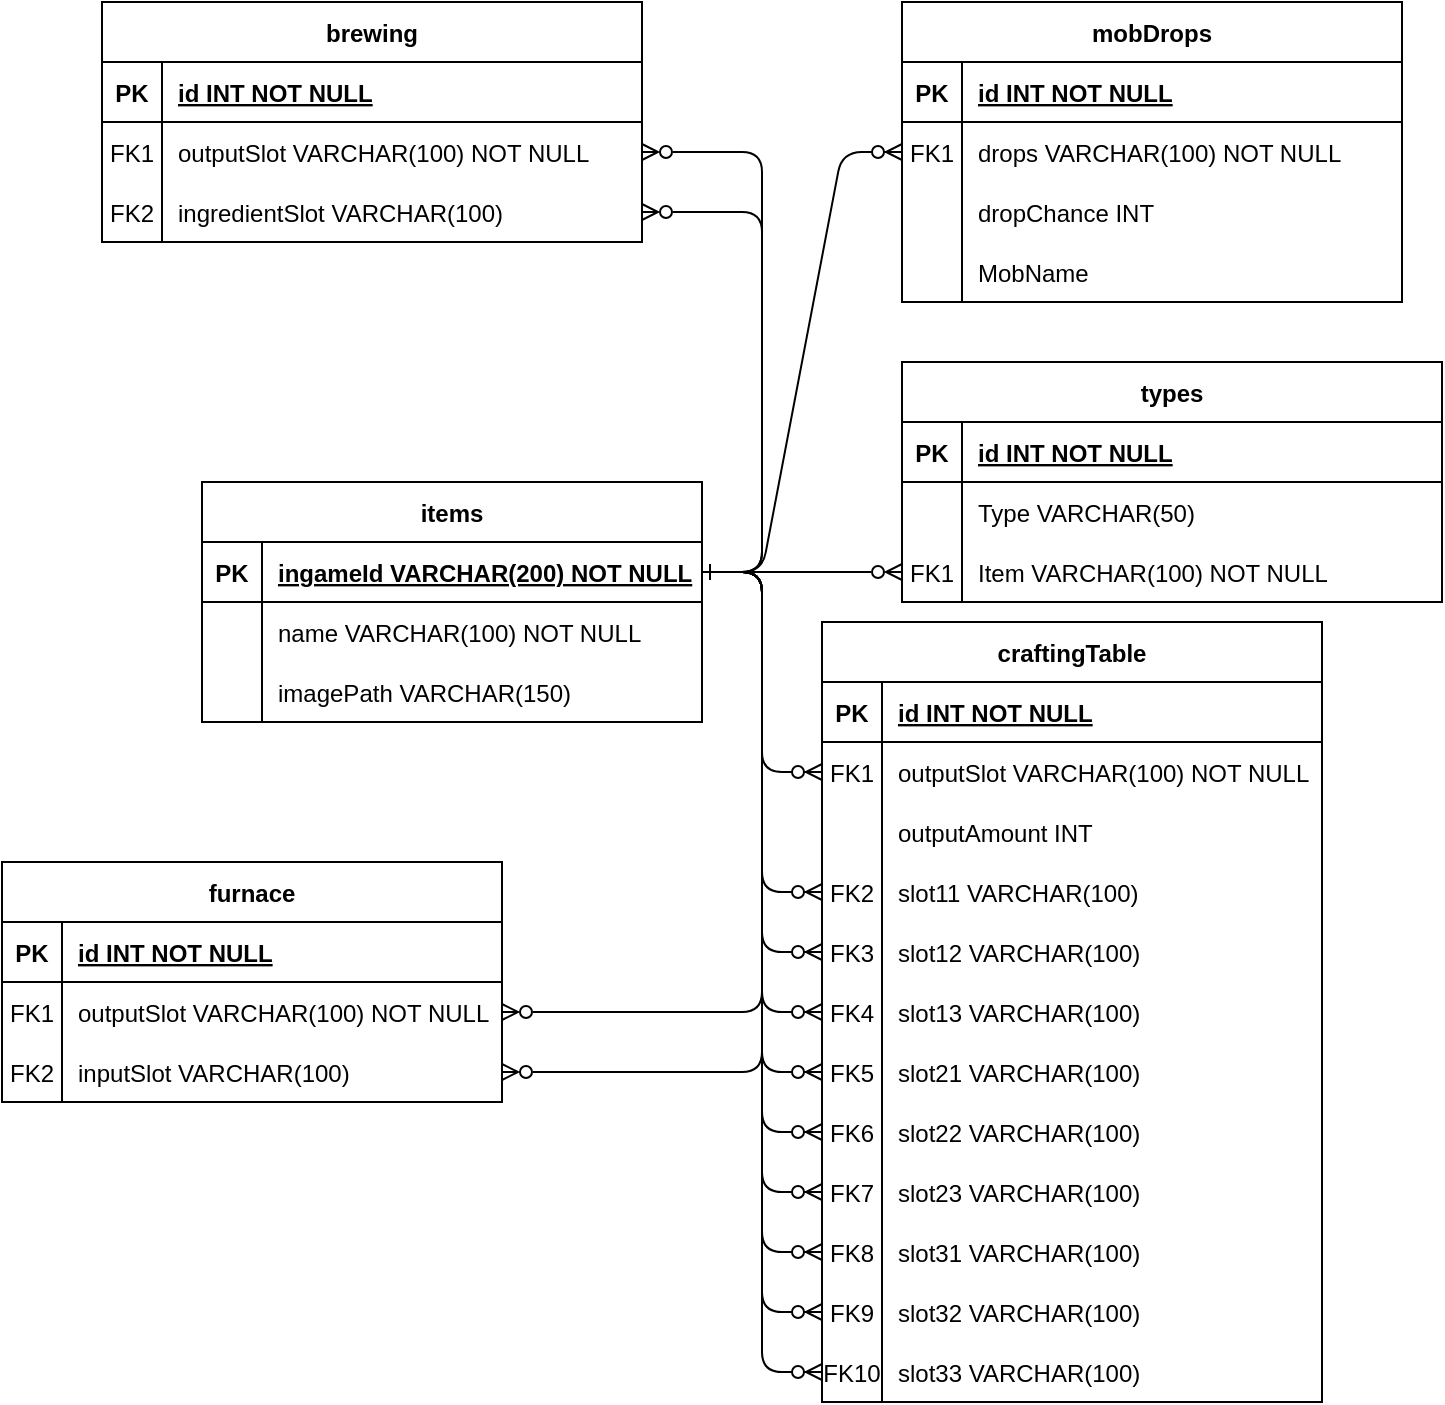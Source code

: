 <mxfile version="20.7.4" type="device"><diagram id="R2lEEEUBdFMjLlhIrx00" name="Page-1"><mxGraphModel dx="1036" dy="614" grid="1" gridSize="10" guides="1" tooltips="1" connect="1" arrows="1" fold="1" page="1" pageScale="1" pageWidth="827" pageHeight="1169" math="0" shadow="0" extFonts="Permanent Marker^https://fonts.googleapis.com/css?family=Permanent+Marker"><root><mxCell id="0"/><mxCell id="1" parent="0"/><mxCell id="C-vyLk0tnHw3VtMMgP7b-1" value="" style="edgeStyle=entityRelationEdgeStyle;endArrow=ERzeroToMany;startArrow=ERone;endFill=1;startFill=0;" parent="1" source="C-vyLk0tnHw3VtMMgP7b-24" target="C-vyLk0tnHw3VtMMgP7b-6" edge="1"><mxGeometry width="100" height="100" relative="1" as="geometry"><mxPoint x="340" y="720" as="sourcePoint"/><mxPoint x="440" y="620" as="targetPoint"/></mxGeometry></mxCell><mxCell id="C-vyLk0tnHw3VtMMgP7b-2" value="mobDrops" style="shape=table;startSize=30;container=1;collapsible=1;childLayout=tableLayout;fixedRows=1;rowLines=0;fontStyle=1;align=center;resizeLast=1;" parent="1" vertex="1"><mxGeometry x="480" y="10" width="250" height="150" as="geometry"><mxRectangle x="480" y="130" width="70" height="30" as="alternateBounds"/></mxGeometry></mxCell><mxCell id="C-vyLk0tnHw3VtMMgP7b-3" value="" style="shape=partialRectangle;collapsible=0;dropTarget=0;pointerEvents=0;fillColor=none;points=[[0,0.5],[1,0.5]];portConstraint=eastwest;top=0;left=0;right=0;bottom=1;" parent="C-vyLk0tnHw3VtMMgP7b-2" vertex="1"><mxGeometry y="30" width="250" height="30" as="geometry"/></mxCell><mxCell id="C-vyLk0tnHw3VtMMgP7b-4" value="PK" style="shape=partialRectangle;overflow=hidden;connectable=0;fillColor=none;top=0;left=0;bottom=0;right=0;fontStyle=1;" parent="C-vyLk0tnHw3VtMMgP7b-3" vertex="1"><mxGeometry width="30" height="30" as="geometry"><mxRectangle width="30" height="30" as="alternateBounds"/></mxGeometry></mxCell><mxCell id="C-vyLk0tnHw3VtMMgP7b-5" value="id INT NOT NULL" style="shape=partialRectangle;overflow=hidden;connectable=0;fillColor=none;top=0;left=0;bottom=0;right=0;align=left;spacingLeft=6;fontStyle=5;" parent="C-vyLk0tnHw3VtMMgP7b-3" vertex="1"><mxGeometry x="30" width="220" height="30" as="geometry"><mxRectangle width="220" height="30" as="alternateBounds"/></mxGeometry></mxCell><mxCell id="C-vyLk0tnHw3VtMMgP7b-6" value="" style="shape=partialRectangle;collapsible=0;dropTarget=0;pointerEvents=0;fillColor=none;points=[[0,0.5],[1,0.5]];portConstraint=eastwest;top=0;left=0;right=0;bottom=0;" parent="C-vyLk0tnHw3VtMMgP7b-2" vertex="1"><mxGeometry y="60" width="250" height="30" as="geometry"/></mxCell><mxCell id="C-vyLk0tnHw3VtMMgP7b-7" value="FK1" style="shape=partialRectangle;overflow=hidden;connectable=0;fillColor=none;top=0;left=0;bottom=0;right=0;" parent="C-vyLk0tnHw3VtMMgP7b-6" vertex="1"><mxGeometry width="30" height="30" as="geometry"><mxRectangle width="30" height="30" as="alternateBounds"/></mxGeometry></mxCell><mxCell id="C-vyLk0tnHw3VtMMgP7b-8" value="drops VARCHAR(100) NOT NULL" style="shape=partialRectangle;overflow=hidden;connectable=0;fillColor=none;top=0;left=0;bottom=0;right=0;align=left;spacingLeft=6;" parent="C-vyLk0tnHw3VtMMgP7b-6" vertex="1"><mxGeometry x="30" width="220" height="30" as="geometry"><mxRectangle width="220" height="30" as="alternateBounds"/></mxGeometry></mxCell><mxCell id="C-vyLk0tnHw3VtMMgP7b-9" value="" style="shape=partialRectangle;collapsible=0;dropTarget=0;pointerEvents=0;fillColor=none;points=[[0,0.5],[1,0.5]];portConstraint=eastwest;top=0;left=0;right=0;bottom=0;" parent="C-vyLk0tnHw3VtMMgP7b-2" vertex="1"><mxGeometry y="90" width="250" height="30" as="geometry"/></mxCell><mxCell id="C-vyLk0tnHw3VtMMgP7b-10" value="" style="shape=partialRectangle;overflow=hidden;connectable=0;fillColor=none;top=0;left=0;bottom=0;right=0;" parent="C-vyLk0tnHw3VtMMgP7b-9" vertex="1"><mxGeometry width="30" height="30" as="geometry"><mxRectangle width="30" height="30" as="alternateBounds"/></mxGeometry></mxCell><mxCell id="C-vyLk0tnHw3VtMMgP7b-11" value="dropChance INT" style="shape=partialRectangle;overflow=hidden;connectable=0;fillColor=none;top=0;left=0;bottom=0;right=0;align=left;spacingLeft=6;" parent="C-vyLk0tnHw3VtMMgP7b-9" vertex="1"><mxGeometry x="30" width="220" height="30" as="geometry"><mxRectangle width="220" height="30" as="alternateBounds"/></mxGeometry></mxCell><mxCell id="uuGzcU7J1yqHMtD8dlrd-27" style="shape=partialRectangle;collapsible=0;dropTarget=0;pointerEvents=0;fillColor=none;points=[[0,0.5],[1,0.5]];portConstraint=eastwest;top=0;left=0;right=0;bottom=0;" parent="C-vyLk0tnHw3VtMMgP7b-2" vertex="1"><mxGeometry y="120" width="250" height="30" as="geometry"/></mxCell><mxCell id="uuGzcU7J1yqHMtD8dlrd-28" value="" style="shape=partialRectangle;overflow=hidden;connectable=0;fillColor=none;top=0;left=0;bottom=0;right=0;" parent="uuGzcU7J1yqHMtD8dlrd-27" vertex="1"><mxGeometry width="30" height="30" as="geometry"><mxRectangle width="30" height="30" as="alternateBounds"/></mxGeometry></mxCell><mxCell id="uuGzcU7J1yqHMtD8dlrd-29" value="MobName" style="shape=partialRectangle;overflow=hidden;connectable=0;fillColor=none;top=0;left=0;bottom=0;right=0;align=left;spacingLeft=6;" parent="uuGzcU7J1yqHMtD8dlrd-27" vertex="1"><mxGeometry x="30" width="220" height="30" as="geometry"><mxRectangle width="220" height="30" as="alternateBounds"/></mxGeometry></mxCell><mxCell id="C-vyLk0tnHw3VtMMgP7b-13" value="craftingTable" style="shape=table;startSize=30;container=1;collapsible=1;childLayout=tableLayout;fixedRows=1;rowLines=0;fontStyle=1;align=center;resizeLast=1;" parent="1" vertex="1"><mxGeometry x="440" y="320" width="250" height="390" as="geometry"/></mxCell><mxCell id="C-vyLk0tnHw3VtMMgP7b-14" value="" style="shape=partialRectangle;collapsible=0;dropTarget=0;pointerEvents=0;fillColor=none;points=[[0,0.5],[1,0.5]];portConstraint=eastwest;top=0;left=0;right=0;bottom=1;" parent="C-vyLk0tnHw3VtMMgP7b-13" vertex="1"><mxGeometry y="30" width="250" height="30" as="geometry"/></mxCell><mxCell id="C-vyLk0tnHw3VtMMgP7b-15" value="PK" style="shape=partialRectangle;overflow=hidden;connectable=0;fillColor=none;top=0;left=0;bottom=0;right=0;fontStyle=1;" parent="C-vyLk0tnHw3VtMMgP7b-14" vertex="1"><mxGeometry width="30" height="30" as="geometry"><mxRectangle width="30" height="30" as="alternateBounds"/></mxGeometry></mxCell><mxCell id="C-vyLk0tnHw3VtMMgP7b-16" value="id INT NOT NULL" style="shape=partialRectangle;overflow=hidden;connectable=0;fillColor=none;top=0;left=0;bottom=0;right=0;align=left;spacingLeft=6;fontStyle=5;" parent="C-vyLk0tnHw3VtMMgP7b-14" vertex="1"><mxGeometry x="30" width="220" height="30" as="geometry"><mxRectangle width="220" height="30" as="alternateBounds"/></mxGeometry></mxCell><mxCell id="C-vyLk0tnHw3VtMMgP7b-17" value="" style="shape=partialRectangle;collapsible=0;dropTarget=0;pointerEvents=0;fillColor=none;points=[[0,0.5],[1,0.5]];portConstraint=eastwest;top=0;left=0;right=0;bottom=0;" parent="C-vyLk0tnHw3VtMMgP7b-13" vertex="1"><mxGeometry y="60" width="250" height="30" as="geometry"/></mxCell><mxCell id="C-vyLk0tnHw3VtMMgP7b-18" value="FK1" style="shape=partialRectangle;overflow=hidden;connectable=0;fillColor=none;top=0;left=0;bottom=0;right=0;" parent="C-vyLk0tnHw3VtMMgP7b-17" vertex="1"><mxGeometry width="30" height="30" as="geometry"><mxRectangle width="30" height="30" as="alternateBounds"/></mxGeometry></mxCell><mxCell id="C-vyLk0tnHw3VtMMgP7b-19" value="outputSlot VARCHAR(100) NOT NULL" style="shape=partialRectangle;overflow=hidden;connectable=0;fillColor=none;top=0;left=0;bottom=0;right=0;align=left;spacingLeft=6;" parent="C-vyLk0tnHw3VtMMgP7b-17" vertex="1"><mxGeometry x="30" width="220" height="30" as="geometry"><mxRectangle width="220" height="30" as="alternateBounds"/></mxGeometry></mxCell><mxCell id="C-vyLk0tnHw3VtMMgP7b-20" value="" style="shape=partialRectangle;collapsible=0;dropTarget=0;pointerEvents=0;fillColor=none;points=[[0,0.5],[1,0.5]];portConstraint=eastwest;top=0;left=0;right=0;bottom=0;" parent="C-vyLk0tnHw3VtMMgP7b-13" vertex="1"><mxGeometry y="90" width="250" height="30" as="geometry"/></mxCell><mxCell id="C-vyLk0tnHw3VtMMgP7b-21" value="" style="shape=partialRectangle;overflow=hidden;connectable=0;fillColor=none;top=0;left=0;bottom=0;right=0;" parent="C-vyLk0tnHw3VtMMgP7b-20" vertex="1"><mxGeometry width="30" height="30" as="geometry"><mxRectangle width="30" height="30" as="alternateBounds"/></mxGeometry></mxCell><mxCell id="C-vyLk0tnHw3VtMMgP7b-22" value="outputAmount INT" style="shape=partialRectangle;overflow=hidden;connectable=0;fillColor=none;top=0;left=0;bottom=0;right=0;align=left;spacingLeft=6;" parent="C-vyLk0tnHw3VtMMgP7b-20" vertex="1"><mxGeometry x="30" width="220" height="30" as="geometry"><mxRectangle width="220" height="30" as="alternateBounds"/></mxGeometry></mxCell><mxCell id="uuGzcU7J1yqHMtD8dlrd-58" style="shape=partialRectangle;collapsible=0;dropTarget=0;pointerEvents=0;fillColor=none;points=[[0,0.5],[1,0.5]];portConstraint=eastwest;top=0;left=0;right=0;bottom=0;" parent="C-vyLk0tnHw3VtMMgP7b-13" vertex="1"><mxGeometry y="120" width="250" height="30" as="geometry"/></mxCell><mxCell id="uuGzcU7J1yqHMtD8dlrd-59" value="FK2" style="shape=partialRectangle;overflow=hidden;connectable=0;fillColor=none;top=0;left=0;bottom=0;right=0;" parent="uuGzcU7J1yqHMtD8dlrd-58" vertex="1"><mxGeometry width="30" height="30" as="geometry"><mxRectangle width="30" height="30" as="alternateBounds"/></mxGeometry></mxCell><mxCell id="uuGzcU7J1yqHMtD8dlrd-60" value="slot11 VARCHAR(100)" style="shape=partialRectangle;overflow=hidden;connectable=0;fillColor=none;top=0;left=0;bottom=0;right=0;align=left;spacingLeft=6;" parent="uuGzcU7J1yqHMtD8dlrd-58" vertex="1"><mxGeometry x="30" width="220" height="30" as="geometry"><mxRectangle width="220" height="30" as="alternateBounds"/></mxGeometry></mxCell><mxCell id="uuGzcU7J1yqHMtD8dlrd-55" style="shape=partialRectangle;collapsible=0;dropTarget=0;pointerEvents=0;fillColor=none;points=[[0,0.5],[1,0.5]];portConstraint=eastwest;top=0;left=0;right=0;bottom=0;" parent="C-vyLk0tnHw3VtMMgP7b-13" vertex="1"><mxGeometry y="150" width="250" height="30" as="geometry"/></mxCell><mxCell id="uuGzcU7J1yqHMtD8dlrd-56" value="FK3" style="shape=partialRectangle;overflow=hidden;connectable=0;fillColor=none;top=0;left=0;bottom=0;right=0;" parent="uuGzcU7J1yqHMtD8dlrd-55" vertex="1"><mxGeometry width="30" height="30" as="geometry"><mxRectangle width="30" height="30" as="alternateBounds"/></mxGeometry></mxCell><mxCell id="uuGzcU7J1yqHMtD8dlrd-57" value="slot12 VARCHAR(100)" style="shape=partialRectangle;overflow=hidden;connectable=0;fillColor=none;top=0;left=0;bottom=0;right=0;align=left;spacingLeft=6;" parent="uuGzcU7J1yqHMtD8dlrd-55" vertex="1"><mxGeometry x="30" width="220" height="30" as="geometry"><mxRectangle width="220" height="30" as="alternateBounds"/></mxGeometry></mxCell><mxCell id="uuGzcU7J1yqHMtD8dlrd-52" style="shape=partialRectangle;collapsible=0;dropTarget=0;pointerEvents=0;fillColor=none;points=[[0,0.5],[1,0.5]];portConstraint=eastwest;top=0;left=0;right=0;bottom=0;" parent="C-vyLk0tnHw3VtMMgP7b-13" vertex="1"><mxGeometry y="180" width="250" height="30" as="geometry"/></mxCell><mxCell id="uuGzcU7J1yqHMtD8dlrd-53" value="FK4" style="shape=partialRectangle;overflow=hidden;connectable=0;fillColor=none;top=0;left=0;bottom=0;right=0;" parent="uuGzcU7J1yqHMtD8dlrd-52" vertex="1"><mxGeometry width="30" height="30" as="geometry"><mxRectangle width="30" height="30" as="alternateBounds"/></mxGeometry></mxCell><mxCell id="uuGzcU7J1yqHMtD8dlrd-54" value="slot13 VARCHAR(100)" style="shape=partialRectangle;overflow=hidden;connectable=0;fillColor=none;top=0;left=0;bottom=0;right=0;align=left;spacingLeft=6;" parent="uuGzcU7J1yqHMtD8dlrd-52" vertex="1"><mxGeometry x="30" width="220" height="30" as="geometry"><mxRectangle width="220" height="30" as="alternateBounds"/></mxGeometry></mxCell><mxCell id="uuGzcU7J1yqHMtD8dlrd-49" style="shape=partialRectangle;collapsible=0;dropTarget=0;pointerEvents=0;fillColor=none;points=[[0,0.5],[1,0.5]];portConstraint=eastwest;top=0;left=0;right=0;bottom=0;" parent="C-vyLk0tnHw3VtMMgP7b-13" vertex="1"><mxGeometry y="210" width="250" height="30" as="geometry"/></mxCell><mxCell id="uuGzcU7J1yqHMtD8dlrd-50" value="FK5" style="shape=partialRectangle;overflow=hidden;connectable=0;fillColor=none;top=0;left=0;bottom=0;right=0;" parent="uuGzcU7J1yqHMtD8dlrd-49" vertex="1"><mxGeometry width="30" height="30" as="geometry"><mxRectangle width="30" height="30" as="alternateBounds"/></mxGeometry></mxCell><mxCell id="uuGzcU7J1yqHMtD8dlrd-51" value="slot21 VARCHAR(100)" style="shape=partialRectangle;overflow=hidden;connectable=0;fillColor=none;top=0;left=0;bottom=0;right=0;align=left;spacingLeft=6;" parent="uuGzcU7J1yqHMtD8dlrd-49" vertex="1"><mxGeometry x="30" width="220" height="30" as="geometry"><mxRectangle width="220" height="30" as="alternateBounds"/></mxGeometry></mxCell><mxCell id="uuGzcU7J1yqHMtD8dlrd-46" style="shape=partialRectangle;collapsible=0;dropTarget=0;pointerEvents=0;fillColor=none;points=[[0,0.5],[1,0.5]];portConstraint=eastwest;top=0;left=0;right=0;bottom=0;" parent="C-vyLk0tnHw3VtMMgP7b-13" vertex="1"><mxGeometry y="240" width="250" height="30" as="geometry"/></mxCell><mxCell id="uuGzcU7J1yqHMtD8dlrd-47" value="FK6" style="shape=partialRectangle;overflow=hidden;connectable=0;fillColor=none;top=0;left=0;bottom=0;right=0;" parent="uuGzcU7J1yqHMtD8dlrd-46" vertex="1"><mxGeometry width="30" height="30" as="geometry"><mxRectangle width="30" height="30" as="alternateBounds"/></mxGeometry></mxCell><mxCell id="uuGzcU7J1yqHMtD8dlrd-48" value="slot22 VARCHAR(100)" style="shape=partialRectangle;overflow=hidden;connectable=0;fillColor=none;top=0;left=0;bottom=0;right=0;align=left;spacingLeft=6;" parent="uuGzcU7J1yqHMtD8dlrd-46" vertex="1"><mxGeometry x="30" width="220" height="30" as="geometry"><mxRectangle width="220" height="30" as="alternateBounds"/></mxGeometry></mxCell><mxCell id="uuGzcU7J1yqHMtD8dlrd-43" style="shape=partialRectangle;collapsible=0;dropTarget=0;pointerEvents=0;fillColor=none;points=[[0,0.5],[1,0.5]];portConstraint=eastwest;top=0;left=0;right=0;bottom=0;" parent="C-vyLk0tnHw3VtMMgP7b-13" vertex="1"><mxGeometry y="270" width="250" height="30" as="geometry"/></mxCell><mxCell id="uuGzcU7J1yqHMtD8dlrd-44" value="FK7" style="shape=partialRectangle;overflow=hidden;connectable=0;fillColor=none;top=0;left=0;bottom=0;right=0;" parent="uuGzcU7J1yqHMtD8dlrd-43" vertex="1"><mxGeometry width="30" height="30" as="geometry"><mxRectangle width="30" height="30" as="alternateBounds"/></mxGeometry></mxCell><mxCell id="uuGzcU7J1yqHMtD8dlrd-45" value="slot23 VARCHAR(100)" style="shape=partialRectangle;overflow=hidden;connectable=0;fillColor=none;top=0;left=0;bottom=0;right=0;align=left;spacingLeft=6;" parent="uuGzcU7J1yqHMtD8dlrd-43" vertex="1"><mxGeometry x="30" width="220" height="30" as="geometry"><mxRectangle width="220" height="30" as="alternateBounds"/></mxGeometry></mxCell><mxCell id="uuGzcU7J1yqHMtD8dlrd-40" style="shape=partialRectangle;collapsible=0;dropTarget=0;pointerEvents=0;fillColor=none;points=[[0,0.5],[1,0.5]];portConstraint=eastwest;top=0;left=0;right=0;bottom=0;" parent="C-vyLk0tnHw3VtMMgP7b-13" vertex="1"><mxGeometry y="300" width="250" height="30" as="geometry"/></mxCell><mxCell id="uuGzcU7J1yqHMtD8dlrd-41" value="FK8" style="shape=partialRectangle;overflow=hidden;connectable=0;fillColor=none;top=0;left=0;bottom=0;right=0;" parent="uuGzcU7J1yqHMtD8dlrd-40" vertex="1"><mxGeometry width="30" height="30" as="geometry"><mxRectangle width="30" height="30" as="alternateBounds"/></mxGeometry></mxCell><mxCell id="uuGzcU7J1yqHMtD8dlrd-42" value="slot31 VARCHAR(100)" style="shape=partialRectangle;overflow=hidden;connectable=0;fillColor=none;top=0;left=0;bottom=0;right=0;align=left;spacingLeft=6;" parent="uuGzcU7J1yqHMtD8dlrd-40" vertex="1"><mxGeometry x="30" width="220" height="30" as="geometry"><mxRectangle width="220" height="30" as="alternateBounds"/></mxGeometry></mxCell><mxCell id="uuGzcU7J1yqHMtD8dlrd-37" style="shape=partialRectangle;collapsible=0;dropTarget=0;pointerEvents=0;fillColor=none;points=[[0,0.5],[1,0.5]];portConstraint=eastwest;top=0;left=0;right=0;bottom=0;" parent="C-vyLk0tnHw3VtMMgP7b-13" vertex="1"><mxGeometry y="330" width="250" height="30" as="geometry"/></mxCell><mxCell id="uuGzcU7J1yqHMtD8dlrd-38" value="FK9" style="shape=partialRectangle;overflow=hidden;connectable=0;fillColor=none;top=0;left=0;bottom=0;right=0;" parent="uuGzcU7J1yqHMtD8dlrd-37" vertex="1"><mxGeometry width="30" height="30" as="geometry"><mxRectangle width="30" height="30" as="alternateBounds"/></mxGeometry></mxCell><mxCell id="uuGzcU7J1yqHMtD8dlrd-39" value="slot32 VARCHAR(100)" style="shape=partialRectangle;overflow=hidden;connectable=0;fillColor=none;top=0;left=0;bottom=0;right=0;align=left;spacingLeft=6;" parent="uuGzcU7J1yqHMtD8dlrd-37" vertex="1"><mxGeometry x="30" width="220" height="30" as="geometry"><mxRectangle width="220" height="30" as="alternateBounds"/></mxGeometry></mxCell><mxCell id="uuGzcU7J1yqHMtD8dlrd-34" style="shape=partialRectangle;collapsible=0;dropTarget=0;pointerEvents=0;fillColor=none;points=[[0,0.5],[1,0.5]];portConstraint=eastwest;top=0;left=0;right=0;bottom=0;" parent="C-vyLk0tnHw3VtMMgP7b-13" vertex="1"><mxGeometry y="360" width="250" height="30" as="geometry"/></mxCell><mxCell id="uuGzcU7J1yqHMtD8dlrd-35" value="FK10" style="shape=partialRectangle;overflow=hidden;connectable=0;fillColor=none;top=0;left=0;bottom=0;right=0;" parent="uuGzcU7J1yqHMtD8dlrd-34" vertex="1"><mxGeometry width="30" height="30" as="geometry"><mxRectangle width="30" height="30" as="alternateBounds"/></mxGeometry></mxCell><mxCell id="uuGzcU7J1yqHMtD8dlrd-36" value="slot33 VARCHAR(100)" style="shape=partialRectangle;overflow=hidden;connectable=0;fillColor=none;top=0;left=0;bottom=0;right=0;align=left;spacingLeft=6;" parent="uuGzcU7J1yqHMtD8dlrd-34" vertex="1"><mxGeometry x="30" width="220" height="30" as="geometry"><mxRectangle width="220" height="30" as="alternateBounds"/></mxGeometry></mxCell><mxCell id="C-vyLk0tnHw3VtMMgP7b-23" value="items" style="shape=table;startSize=30;container=1;collapsible=1;childLayout=tableLayout;fixedRows=1;rowLines=0;fontStyle=1;align=center;resizeLast=1;swimlaneLine=1;rounded=0;" parent="1" vertex="1"><mxGeometry x="130" y="250" width="250" height="120" as="geometry"><mxRectangle x="90" y="130" width="70" height="30" as="alternateBounds"/></mxGeometry></mxCell><mxCell id="C-vyLk0tnHw3VtMMgP7b-24" value="" style="shape=partialRectangle;collapsible=0;dropTarget=0;pointerEvents=0;fillColor=none;points=[[0,0.5],[1,0.5]];portConstraint=eastwest;top=0;left=0;right=0;bottom=1;" parent="C-vyLk0tnHw3VtMMgP7b-23" vertex="1"><mxGeometry y="30" width="250" height="30" as="geometry"/></mxCell><mxCell id="C-vyLk0tnHw3VtMMgP7b-25" value="PK" style="shape=partialRectangle;overflow=hidden;connectable=0;fillColor=none;top=0;left=0;bottom=0;right=0;fontStyle=1;" parent="C-vyLk0tnHw3VtMMgP7b-24" vertex="1"><mxGeometry width="30" height="30" as="geometry"><mxRectangle width="30" height="30" as="alternateBounds"/></mxGeometry></mxCell><mxCell id="C-vyLk0tnHw3VtMMgP7b-26" value="ingameId VARCHAR(200) NOT NULL" style="shape=partialRectangle;overflow=hidden;connectable=0;fillColor=none;top=0;left=0;bottom=0;right=0;align=left;spacingLeft=6;fontStyle=5;" parent="C-vyLk0tnHw3VtMMgP7b-24" vertex="1"><mxGeometry x="30" width="220" height="30" as="geometry"><mxRectangle width="220" height="30" as="alternateBounds"/></mxGeometry></mxCell><mxCell id="C-vyLk0tnHw3VtMMgP7b-27" value="" style="shape=partialRectangle;collapsible=0;dropTarget=0;pointerEvents=0;fillColor=none;points=[[0,0.5],[1,0.5]];portConstraint=eastwest;top=0;left=0;right=0;bottom=0;" parent="C-vyLk0tnHw3VtMMgP7b-23" vertex="1"><mxGeometry y="60" width="250" height="30" as="geometry"/></mxCell><mxCell id="C-vyLk0tnHw3VtMMgP7b-28" value="" style="shape=partialRectangle;overflow=hidden;connectable=0;fillColor=none;top=0;left=0;bottom=0;right=0;" parent="C-vyLk0tnHw3VtMMgP7b-27" vertex="1"><mxGeometry width="30" height="30" as="geometry"><mxRectangle width="30" height="30" as="alternateBounds"/></mxGeometry></mxCell><mxCell id="C-vyLk0tnHw3VtMMgP7b-29" value="name VARCHAR(100) NOT NULL" style="shape=partialRectangle;overflow=hidden;connectable=0;fillColor=none;top=0;left=0;bottom=0;right=0;align=left;spacingLeft=6;" parent="C-vyLk0tnHw3VtMMgP7b-27" vertex="1"><mxGeometry x="30" width="220" height="30" as="geometry"><mxRectangle width="220" height="30" as="alternateBounds"/></mxGeometry></mxCell><mxCell id="uuGzcU7J1yqHMtD8dlrd-24" style="shape=partialRectangle;collapsible=0;dropTarget=0;pointerEvents=0;fillColor=none;points=[[0,0.5],[1,0.5]];portConstraint=eastwest;top=0;left=0;right=0;bottom=0;" parent="C-vyLk0tnHw3VtMMgP7b-23" vertex="1"><mxGeometry y="90" width="250" height="30" as="geometry"/></mxCell><mxCell id="uuGzcU7J1yqHMtD8dlrd-25" style="shape=partialRectangle;overflow=hidden;connectable=0;fillColor=none;top=0;left=0;bottom=0;right=0;" parent="uuGzcU7J1yqHMtD8dlrd-24" vertex="1"><mxGeometry width="30" height="30" as="geometry"><mxRectangle width="30" height="30" as="alternateBounds"/></mxGeometry></mxCell><mxCell id="uuGzcU7J1yqHMtD8dlrd-26" value="imagePath VARCHAR(150)" style="shape=partialRectangle;overflow=hidden;connectable=0;fillColor=none;top=0;left=0;bottom=0;right=0;align=left;spacingLeft=6;" parent="uuGzcU7J1yqHMtD8dlrd-24" vertex="1"><mxGeometry x="30" width="220" height="30" as="geometry"><mxRectangle width="220" height="30" as="alternateBounds"/></mxGeometry></mxCell><mxCell id="uuGzcU7J1yqHMtD8dlrd-4" value="" style="shape=partialRectangle;overflow=hidden;connectable=0;fillColor=none;top=0;left=0;bottom=0;right=0;" parent="1" vertex="1"><mxGeometry x="90" y="220" width="30" height="30" as="geometry"><mxRectangle width="30" height="30" as="alternateBounds"/></mxGeometry></mxCell><mxCell id="uuGzcU7J1yqHMtD8dlrd-61" value="" style="edgeStyle=entityRelationEdgeStyle;endArrow=ERzeroToMany;startArrow=ERone;endFill=1;startFill=0;" parent="1" source="C-vyLk0tnHw3VtMMgP7b-24" target="C-vyLk0tnHw3VtMMgP7b-17" edge="1"><mxGeometry width="100" height="100" relative="1" as="geometry"><mxPoint x="340.0" y="180" as="sourcePoint"/><mxPoint x="480" y="210" as="targetPoint"/></mxGeometry></mxCell><mxCell id="uuGzcU7J1yqHMtD8dlrd-72" value="furnace" style="shape=table;startSize=30;container=1;collapsible=1;childLayout=tableLayout;fixedRows=1;rowLines=0;fontStyle=1;align=center;resizeLast=1;" parent="1" vertex="1"><mxGeometry x="30" y="440" width="250" height="120" as="geometry"><mxRectangle x="480" y="130" width="70" height="30" as="alternateBounds"/></mxGeometry></mxCell><mxCell id="uuGzcU7J1yqHMtD8dlrd-73" value="" style="shape=partialRectangle;collapsible=0;dropTarget=0;pointerEvents=0;fillColor=none;points=[[0,0.5],[1,0.5]];portConstraint=eastwest;top=0;left=0;right=0;bottom=1;" parent="uuGzcU7J1yqHMtD8dlrd-72" vertex="1"><mxGeometry y="30" width="250" height="30" as="geometry"/></mxCell><mxCell id="uuGzcU7J1yqHMtD8dlrd-74" value="PK" style="shape=partialRectangle;overflow=hidden;connectable=0;fillColor=none;top=0;left=0;bottom=0;right=0;fontStyle=1;" parent="uuGzcU7J1yqHMtD8dlrd-73" vertex="1"><mxGeometry width="30" height="30" as="geometry"><mxRectangle width="30" height="30" as="alternateBounds"/></mxGeometry></mxCell><mxCell id="uuGzcU7J1yqHMtD8dlrd-75" value="id INT NOT NULL" style="shape=partialRectangle;overflow=hidden;connectable=0;fillColor=none;top=0;left=0;bottom=0;right=0;align=left;spacingLeft=6;fontStyle=5;" parent="uuGzcU7J1yqHMtD8dlrd-73" vertex="1"><mxGeometry x="30" width="220" height="30" as="geometry"><mxRectangle width="220" height="30" as="alternateBounds"/></mxGeometry></mxCell><mxCell id="uuGzcU7J1yqHMtD8dlrd-76" value="" style="shape=partialRectangle;collapsible=0;dropTarget=0;pointerEvents=0;fillColor=none;points=[[0,0.5],[1,0.5]];portConstraint=eastwest;top=0;left=0;right=0;bottom=0;" parent="uuGzcU7J1yqHMtD8dlrd-72" vertex="1"><mxGeometry y="60" width="250" height="30" as="geometry"/></mxCell><mxCell id="uuGzcU7J1yqHMtD8dlrd-77" value="FK1" style="shape=partialRectangle;overflow=hidden;connectable=0;fillColor=none;top=0;left=0;bottom=0;right=0;" parent="uuGzcU7J1yqHMtD8dlrd-76" vertex="1"><mxGeometry width="30" height="30" as="geometry"><mxRectangle width="30" height="30" as="alternateBounds"/></mxGeometry></mxCell><mxCell id="uuGzcU7J1yqHMtD8dlrd-78" value="outputSlot VARCHAR(100) NOT NULL" style="shape=partialRectangle;overflow=hidden;connectable=0;fillColor=none;top=0;left=0;bottom=0;right=0;align=left;spacingLeft=6;" parent="uuGzcU7J1yqHMtD8dlrd-76" vertex="1"><mxGeometry x="30" width="220" height="30" as="geometry"><mxRectangle width="220" height="30" as="alternateBounds"/></mxGeometry></mxCell><mxCell id="uuGzcU7J1yqHMtD8dlrd-79" value="" style="shape=partialRectangle;collapsible=0;dropTarget=0;pointerEvents=0;fillColor=none;points=[[0,0.5],[1,0.5]];portConstraint=eastwest;top=0;left=0;right=0;bottom=0;" parent="uuGzcU7J1yqHMtD8dlrd-72" vertex="1"><mxGeometry y="90" width="250" height="30" as="geometry"/></mxCell><mxCell id="uuGzcU7J1yqHMtD8dlrd-80" value="FK2" style="shape=partialRectangle;overflow=hidden;connectable=0;fillColor=none;top=0;left=0;bottom=0;right=0;" parent="uuGzcU7J1yqHMtD8dlrd-79" vertex="1"><mxGeometry width="30" height="30" as="geometry"><mxRectangle width="30" height="30" as="alternateBounds"/></mxGeometry></mxCell><mxCell id="uuGzcU7J1yqHMtD8dlrd-81" value="inputSlot VARCHAR(100)" style="shape=partialRectangle;overflow=hidden;connectable=0;fillColor=none;top=0;left=0;bottom=0;right=0;align=left;spacingLeft=6;" parent="uuGzcU7J1yqHMtD8dlrd-79" vertex="1"><mxGeometry x="30" width="220" height="30" as="geometry"><mxRectangle width="220" height="30" as="alternateBounds"/></mxGeometry></mxCell><mxCell id="uuGzcU7J1yqHMtD8dlrd-85" value="brewing" style="shape=table;startSize=30;container=1;collapsible=1;childLayout=tableLayout;fixedRows=1;rowLines=0;fontStyle=1;align=center;resizeLast=1;" parent="1" vertex="1"><mxGeometry x="80" y="10" width="270" height="120" as="geometry"><mxRectangle x="480" y="130" width="70" height="30" as="alternateBounds"/></mxGeometry></mxCell><mxCell id="uuGzcU7J1yqHMtD8dlrd-86" value="" style="shape=partialRectangle;collapsible=0;dropTarget=0;pointerEvents=0;fillColor=none;points=[[0,0.5],[1,0.5]];portConstraint=eastwest;top=0;left=0;right=0;bottom=1;" parent="uuGzcU7J1yqHMtD8dlrd-85" vertex="1"><mxGeometry y="30" width="270" height="30" as="geometry"/></mxCell><mxCell id="uuGzcU7J1yqHMtD8dlrd-87" value="PK" style="shape=partialRectangle;overflow=hidden;connectable=0;fillColor=none;top=0;left=0;bottom=0;right=0;fontStyle=1;" parent="uuGzcU7J1yqHMtD8dlrd-86" vertex="1"><mxGeometry width="30" height="30" as="geometry"><mxRectangle width="30" height="30" as="alternateBounds"/></mxGeometry></mxCell><mxCell id="uuGzcU7J1yqHMtD8dlrd-88" value="id INT NOT NULL" style="shape=partialRectangle;overflow=hidden;connectable=0;fillColor=none;top=0;left=0;bottom=0;right=0;align=left;spacingLeft=6;fontStyle=5;" parent="uuGzcU7J1yqHMtD8dlrd-86" vertex="1"><mxGeometry x="30" width="240" height="30" as="geometry"><mxRectangle width="240" height="30" as="alternateBounds"/></mxGeometry></mxCell><mxCell id="uuGzcU7J1yqHMtD8dlrd-89" value="" style="shape=partialRectangle;collapsible=0;dropTarget=0;pointerEvents=0;fillColor=none;points=[[0,0.5],[1,0.5]];portConstraint=eastwest;top=0;left=0;right=0;bottom=0;" parent="uuGzcU7J1yqHMtD8dlrd-85" vertex="1"><mxGeometry y="60" width="270" height="30" as="geometry"/></mxCell><mxCell id="uuGzcU7J1yqHMtD8dlrd-90" value="FK1" style="shape=partialRectangle;overflow=hidden;connectable=0;fillColor=none;top=0;left=0;bottom=0;right=0;" parent="uuGzcU7J1yqHMtD8dlrd-89" vertex="1"><mxGeometry width="30" height="30" as="geometry"><mxRectangle width="30" height="30" as="alternateBounds"/></mxGeometry></mxCell><mxCell id="uuGzcU7J1yqHMtD8dlrd-91" value="outputSlot VARCHAR(100) NOT NULL" style="shape=partialRectangle;overflow=hidden;connectable=0;fillColor=none;top=0;left=0;bottom=0;right=0;align=left;spacingLeft=6;" parent="uuGzcU7J1yqHMtD8dlrd-89" vertex="1"><mxGeometry x="30" width="240" height="30" as="geometry"><mxRectangle width="240" height="30" as="alternateBounds"/></mxGeometry></mxCell><mxCell id="uuGzcU7J1yqHMtD8dlrd-92" value="" style="shape=partialRectangle;collapsible=0;dropTarget=0;pointerEvents=0;fillColor=none;points=[[0,0.5],[1,0.5]];portConstraint=eastwest;top=0;left=0;right=0;bottom=0;" parent="uuGzcU7J1yqHMtD8dlrd-85" vertex="1"><mxGeometry y="90" width="270" height="30" as="geometry"/></mxCell><mxCell id="uuGzcU7J1yqHMtD8dlrd-93" value="FK2" style="shape=partialRectangle;overflow=hidden;connectable=0;fillColor=none;top=0;left=0;bottom=0;right=0;" parent="uuGzcU7J1yqHMtD8dlrd-92" vertex="1"><mxGeometry width="30" height="30" as="geometry"><mxRectangle width="30" height="30" as="alternateBounds"/></mxGeometry></mxCell><mxCell id="uuGzcU7J1yqHMtD8dlrd-94" value="ingredientSlot VARCHAR(100)" style="shape=partialRectangle;overflow=hidden;connectable=0;fillColor=none;top=0;left=0;bottom=0;right=0;align=left;spacingLeft=6;" parent="uuGzcU7J1yqHMtD8dlrd-92" vertex="1"><mxGeometry x="30" width="240" height="30" as="geometry"><mxRectangle width="240" height="30" as="alternateBounds"/></mxGeometry></mxCell><mxCell id="uuGzcU7J1yqHMtD8dlrd-96" style="edgeStyle=entityRelationEdgeStyle;rounded=1;orthogonalLoop=1;jettySize=auto;html=1;fontFamily=Helvetica;fontSize=12;startSize=6;endArrow=ERzeroToMany;endFill=0;startArrow=ERone;startFill=0;" parent="1" source="C-vyLk0tnHw3VtMMgP7b-24" target="uuGzcU7J1yqHMtD8dlrd-89" edge="1"><mxGeometry relative="1" as="geometry"/></mxCell><mxCell id="uuGzcU7J1yqHMtD8dlrd-97" style="edgeStyle=entityRelationEdgeStyle;rounded=1;orthogonalLoop=1;jettySize=auto;html=1;fontFamily=Helvetica;fontSize=12;startSize=6;endArrow=ERzeroToMany;endFill=0;startArrow=ERone;startFill=0;" parent="1" source="C-vyLk0tnHw3VtMMgP7b-24" target="uuGzcU7J1yqHMtD8dlrd-76" edge="1"><mxGeometry relative="1" as="geometry"><mxPoint x="420" y="300" as="sourcePoint"/><mxPoint x="10.0" y="145" as="targetPoint"/></mxGeometry></mxCell><mxCell id="uuGzcU7J1yqHMtD8dlrd-114" value="" style="edgeStyle=entityRelationEdgeStyle;endArrow=ERzeroToMany;startArrow=ERone;endFill=1;startFill=0;" parent="1" source="C-vyLk0tnHw3VtMMgP7b-24" target="uuGzcU7J1yqHMtD8dlrd-58" edge="1"><mxGeometry width="100" height="100" relative="1" as="geometry"><mxPoint x="350" y="185" as="sourcePoint"/><mxPoint x="410" y="345" as="targetPoint"/></mxGeometry></mxCell><mxCell id="uuGzcU7J1yqHMtD8dlrd-115" value="" style="edgeStyle=entityRelationEdgeStyle;endArrow=ERzeroToMany;startArrow=ERone;endFill=1;startFill=0;" parent="1" source="C-vyLk0tnHw3VtMMgP7b-24" target="uuGzcU7J1yqHMtD8dlrd-55" edge="1"><mxGeometry width="100" height="100" relative="1" as="geometry"><mxPoint x="360" y="195" as="sourcePoint"/><mxPoint x="420" y="355" as="targetPoint"/></mxGeometry></mxCell><mxCell id="uuGzcU7J1yqHMtD8dlrd-116" value="" style="edgeStyle=entityRelationEdgeStyle;endArrow=ERzeroToMany;startArrow=ERone;endFill=1;startFill=0;" parent="1" source="C-vyLk0tnHw3VtMMgP7b-24" target="uuGzcU7J1yqHMtD8dlrd-52" edge="1"><mxGeometry width="100" height="100" relative="1" as="geometry"><mxPoint x="370" y="205" as="sourcePoint"/><mxPoint x="430" y="365" as="targetPoint"/></mxGeometry></mxCell><mxCell id="uuGzcU7J1yqHMtD8dlrd-117" value="" style="edgeStyle=entityRelationEdgeStyle;endArrow=ERzeroToMany;startArrow=ERone;endFill=1;startFill=0;" parent="1" source="C-vyLk0tnHw3VtMMgP7b-24" target="uuGzcU7J1yqHMtD8dlrd-49" edge="1"><mxGeometry width="100" height="100" relative="1" as="geometry"><mxPoint x="380" y="215" as="sourcePoint"/><mxPoint x="440" y="375" as="targetPoint"/></mxGeometry></mxCell><mxCell id="uuGzcU7J1yqHMtD8dlrd-118" value="" style="edgeStyle=entityRelationEdgeStyle;endArrow=ERzeroToMany;startArrow=ERone;endFill=1;startFill=0;" parent="1" source="C-vyLk0tnHw3VtMMgP7b-24" target="uuGzcU7J1yqHMtD8dlrd-46" edge="1"><mxGeometry width="100" height="100" relative="1" as="geometry"><mxPoint x="390" y="225" as="sourcePoint"/><mxPoint x="450" y="385" as="targetPoint"/></mxGeometry></mxCell><mxCell id="uuGzcU7J1yqHMtD8dlrd-119" value="" style="edgeStyle=entityRelationEdgeStyle;endArrow=ERzeroToMany;startArrow=ERone;endFill=1;startFill=0;" parent="1" source="C-vyLk0tnHw3VtMMgP7b-24" target="uuGzcU7J1yqHMtD8dlrd-43" edge="1"><mxGeometry width="100" height="100" relative="1" as="geometry"><mxPoint x="400" y="235" as="sourcePoint"/><mxPoint x="460" y="395" as="targetPoint"/></mxGeometry></mxCell><mxCell id="uuGzcU7J1yqHMtD8dlrd-120" value="" style="edgeStyle=entityRelationEdgeStyle;endArrow=ERzeroToMany;startArrow=ERone;endFill=1;startFill=0;" parent="1" source="C-vyLk0tnHw3VtMMgP7b-24" target="uuGzcU7J1yqHMtD8dlrd-40" edge="1"><mxGeometry width="100" height="100" relative="1" as="geometry"><mxPoint x="410" y="245" as="sourcePoint"/><mxPoint x="470" y="405" as="targetPoint"/></mxGeometry></mxCell><mxCell id="uuGzcU7J1yqHMtD8dlrd-121" value="" style="edgeStyle=entityRelationEdgeStyle;endArrow=ERzeroToMany;startArrow=ERone;endFill=1;startFill=0;" parent="1" source="C-vyLk0tnHw3VtMMgP7b-24" target="uuGzcU7J1yqHMtD8dlrd-37" edge="1"><mxGeometry width="100" height="100" relative="1" as="geometry"><mxPoint x="420" y="255" as="sourcePoint"/><mxPoint x="480" y="415" as="targetPoint"/></mxGeometry></mxCell><mxCell id="uuGzcU7J1yqHMtD8dlrd-122" value="" style="edgeStyle=entityRelationEdgeStyle;endArrow=ERzeroToMany;startArrow=ERone;endFill=1;startFill=0;" parent="1" source="C-vyLk0tnHw3VtMMgP7b-24" target="uuGzcU7J1yqHMtD8dlrd-34" edge="1"><mxGeometry width="100" height="100" relative="1" as="geometry"><mxPoint x="430" y="265" as="sourcePoint"/><mxPoint x="490" y="425" as="targetPoint"/></mxGeometry></mxCell><mxCell id="uuGzcU7J1yqHMtD8dlrd-123" style="edgeStyle=entityRelationEdgeStyle;rounded=1;orthogonalLoop=1;jettySize=auto;html=1;fontFamily=Helvetica;fontSize=12;startSize=6;endArrow=ERzeroToMany;endFill=0;startArrow=ERone;startFill=0;" parent="1" source="C-vyLk0tnHw3VtMMgP7b-24" target="uuGzcU7J1yqHMtD8dlrd-92" edge="1"><mxGeometry relative="1" as="geometry"><mxPoint x="100" y="185" as="sourcePoint"/><mxPoint x="40" y="185" as="targetPoint"/></mxGeometry></mxCell><mxCell id="uuGzcU7J1yqHMtD8dlrd-124" style="edgeStyle=entityRelationEdgeStyle;rounded=1;orthogonalLoop=1;jettySize=auto;html=1;fontFamily=Helvetica;fontSize=12;startSize=6;endArrow=ERzeroToMany;endFill=0;startArrow=ERone;startFill=0;" parent="1" target="uuGzcU7J1yqHMtD8dlrd-79" edge="1"><mxGeometry relative="1" as="geometry"><mxPoint x="380" y="295" as="sourcePoint"/><mxPoint x="50" y="195" as="targetPoint"/></mxGeometry></mxCell><mxCell id="6UE13JrDq8uv8rhhPIY3-1" value="types" style="shape=table;startSize=30;container=1;collapsible=1;childLayout=tableLayout;fixedRows=1;rowLines=0;fontStyle=1;align=center;resizeLast=1;" vertex="1" parent="1"><mxGeometry x="480" y="190" width="270" height="120" as="geometry"><mxRectangle x="480" y="130" width="70" height="30" as="alternateBounds"/></mxGeometry></mxCell><mxCell id="6UE13JrDq8uv8rhhPIY3-2" value="" style="shape=partialRectangle;collapsible=0;dropTarget=0;pointerEvents=0;fillColor=none;points=[[0,0.5],[1,0.5]];portConstraint=eastwest;top=0;left=0;right=0;bottom=1;" vertex="1" parent="6UE13JrDq8uv8rhhPIY3-1"><mxGeometry y="30" width="270" height="30" as="geometry"/></mxCell><mxCell id="6UE13JrDq8uv8rhhPIY3-3" value="PK" style="shape=partialRectangle;overflow=hidden;connectable=0;fillColor=none;top=0;left=0;bottom=0;right=0;fontStyle=1;" vertex="1" parent="6UE13JrDq8uv8rhhPIY3-2"><mxGeometry width="30" height="30" as="geometry"><mxRectangle width="30" height="30" as="alternateBounds"/></mxGeometry></mxCell><mxCell id="6UE13JrDq8uv8rhhPIY3-4" value="id INT NOT NULL" style="shape=partialRectangle;overflow=hidden;connectable=0;fillColor=none;top=0;left=0;bottom=0;right=0;align=left;spacingLeft=6;fontStyle=5;" vertex="1" parent="6UE13JrDq8uv8rhhPIY3-2"><mxGeometry x="30" width="240" height="30" as="geometry"><mxRectangle width="240" height="30" as="alternateBounds"/></mxGeometry></mxCell><mxCell id="6UE13JrDq8uv8rhhPIY3-5" value="" style="shape=partialRectangle;collapsible=0;dropTarget=0;pointerEvents=0;fillColor=none;points=[[0,0.5],[1,0.5]];portConstraint=eastwest;top=0;left=0;right=0;bottom=0;" vertex="1" parent="6UE13JrDq8uv8rhhPIY3-1"><mxGeometry y="60" width="270" height="30" as="geometry"/></mxCell><mxCell id="6UE13JrDq8uv8rhhPIY3-6" value="" style="shape=partialRectangle;overflow=hidden;connectable=0;fillColor=none;top=0;left=0;bottom=0;right=0;" vertex="1" parent="6UE13JrDq8uv8rhhPIY3-5"><mxGeometry width="30" height="30" as="geometry"><mxRectangle width="30" height="30" as="alternateBounds"/></mxGeometry></mxCell><mxCell id="6UE13JrDq8uv8rhhPIY3-7" value="Type VARCHAR(50)" style="shape=partialRectangle;overflow=hidden;connectable=0;fillColor=none;top=0;left=0;bottom=0;right=0;align=left;spacingLeft=6;" vertex="1" parent="6UE13JrDq8uv8rhhPIY3-5"><mxGeometry x="30" width="240" height="30" as="geometry"><mxRectangle width="240" height="30" as="alternateBounds"/></mxGeometry></mxCell><mxCell id="6UE13JrDq8uv8rhhPIY3-8" value="" style="shape=partialRectangle;collapsible=0;dropTarget=0;pointerEvents=0;fillColor=none;points=[[0,0.5],[1,0.5]];portConstraint=eastwest;top=0;left=0;right=0;bottom=0;" vertex="1" parent="6UE13JrDq8uv8rhhPIY3-1"><mxGeometry y="90" width="270" height="30" as="geometry"/></mxCell><mxCell id="6UE13JrDq8uv8rhhPIY3-9" value="FK1" style="shape=partialRectangle;overflow=hidden;connectable=0;fillColor=none;top=0;left=0;bottom=0;right=0;" vertex="1" parent="6UE13JrDq8uv8rhhPIY3-8"><mxGeometry width="30" height="30" as="geometry"><mxRectangle width="30" height="30" as="alternateBounds"/></mxGeometry></mxCell><mxCell id="6UE13JrDq8uv8rhhPIY3-10" value="Item VARCHAR(100) NOT NULL" style="shape=partialRectangle;overflow=hidden;connectable=0;fillColor=none;top=0;left=0;bottom=0;right=0;align=left;spacingLeft=6;" vertex="1" parent="6UE13JrDq8uv8rhhPIY3-8"><mxGeometry x="30" width="240" height="30" as="geometry"><mxRectangle width="240" height="30" as="alternateBounds"/></mxGeometry></mxCell><mxCell id="6UE13JrDq8uv8rhhPIY3-12" style="edgeStyle=entityRelationEdgeStyle;rounded=1;orthogonalLoop=1;jettySize=auto;html=1;fontFamily=Helvetica;fontSize=12;startSize=6;endArrow=ERzeroToMany;endFill=0;startArrow=ERone;startFill=0;entryX=0;entryY=0.5;entryDx=0;entryDy=0;exitX=1;exitY=0.5;exitDx=0;exitDy=0;" edge="1" parent="1" source="C-vyLk0tnHw3VtMMgP7b-24" target="6UE13JrDq8uv8rhhPIY3-8"><mxGeometry relative="1" as="geometry"><mxPoint x="440" y="335" as="sourcePoint"/><mxPoint x="340" y="585" as="targetPoint"/></mxGeometry></mxCell></root></mxGraphModel></diagram></mxfile>